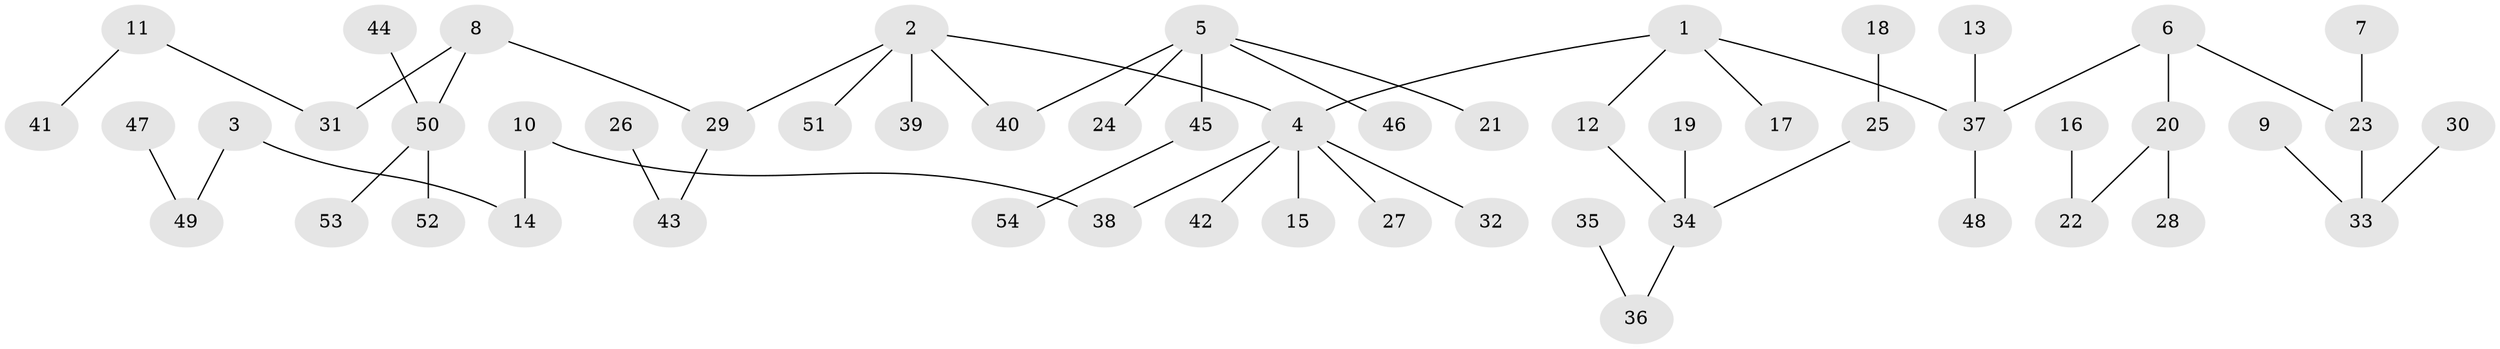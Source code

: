 // original degree distribution, {4: 0.1111111111111111, 8: 0.009259259259259259, 5: 0.027777777777777776, 3: 0.12037037037037036, 1: 0.5370370370370371, 2: 0.18518518518518517, 6: 0.009259259259259259}
// Generated by graph-tools (version 1.1) at 2025/02/03/09/25 03:02:29]
// undirected, 54 vertices, 53 edges
graph export_dot {
graph [start="1"]
  node [color=gray90,style=filled];
  1;
  2;
  3;
  4;
  5;
  6;
  7;
  8;
  9;
  10;
  11;
  12;
  13;
  14;
  15;
  16;
  17;
  18;
  19;
  20;
  21;
  22;
  23;
  24;
  25;
  26;
  27;
  28;
  29;
  30;
  31;
  32;
  33;
  34;
  35;
  36;
  37;
  38;
  39;
  40;
  41;
  42;
  43;
  44;
  45;
  46;
  47;
  48;
  49;
  50;
  51;
  52;
  53;
  54;
  1 -- 4 [weight=1.0];
  1 -- 12 [weight=1.0];
  1 -- 17 [weight=1.0];
  1 -- 37 [weight=1.0];
  2 -- 4 [weight=1.0];
  2 -- 29 [weight=1.0];
  2 -- 39 [weight=1.0];
  2 -- 40 [weight=1.0];
  2 -- 51 [weight=1.0];
  3 -- 14 [weight=1.0];
  3 -- 49 [weight=1.0];
  4 -- 15 [weight=1.0];
  4 -- 27 [weight=1.0];
  4 -- 32 [weight=1.0];
  4 -- 38 [weight=1.0];
  4 -- 42 [weight=1.0];
  5 -- 21 [weight=1.0];
  5 -- 24 [weight=1.0];
  5 -- 40 [weight=1.0];
  5 -- 45 [weight=1.0];
  5 -- 46 [weight=1.0];
  6 -- 20 [weight=1.0];
  6 -- 23 [weight=1.0];
  6 -- 37 [weight=1.0];
  7 -- 23 [weight=1.0];
  8 -- 29 [weight=1.0];
  8 -- 31 [weight=1.0];
  8 -- 50 [weight=1.0];
  9 -- 33 [weight=1.0];
  10 -- 14 [weight=1.0];
  10 -- 38 [weight=1.0];
  11 -- 31 [weight=1.0];
  11 -- 41 [weight=1.0];
  12 -- 34 [weight=1.0];
  13 -- 37 [weight=1.0];
  16 -- 22 [weight=1.0];
  18 -- 25 [weight=1.0];
  19 -- 34 [weight=1.0];
  20 -- 22 [weight=1.0];
  20 -- 28 [weight=1.0];
  23 -- 33 [weight=1.0];
  25 -- 34 [weight=1.0];
  26 -- 43 [weight=1.0];
  29 -- 43 [weight=1.0];
  30 -- 33 [weight=1.0];
  34 -- 36 [weight=1.0];
  35 -- 36 [weight=1.0];
  37 -- 48 [weight=1.0];
  44 -- 50 [weight=1.0];
  45 -- 54 [weight=1.0];
  47 -- 49 [weight=1.0];
  50 -- 52 [weight=1.0];
  50 -- 53 [weight=1.0];
}

